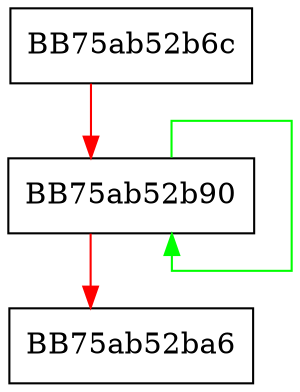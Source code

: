 digraph pragmaVtabCursorClear {
  node [shape="box"];
  graph [splines=ortho];
  BB75ab52b6c -> BB75ab52b90 [color="red"];
  BB75ab52b90 -> BB75ab52b90 [color="green"];
  BB75ab52b90 -> BB75ab52ba6 [color="red"];
}